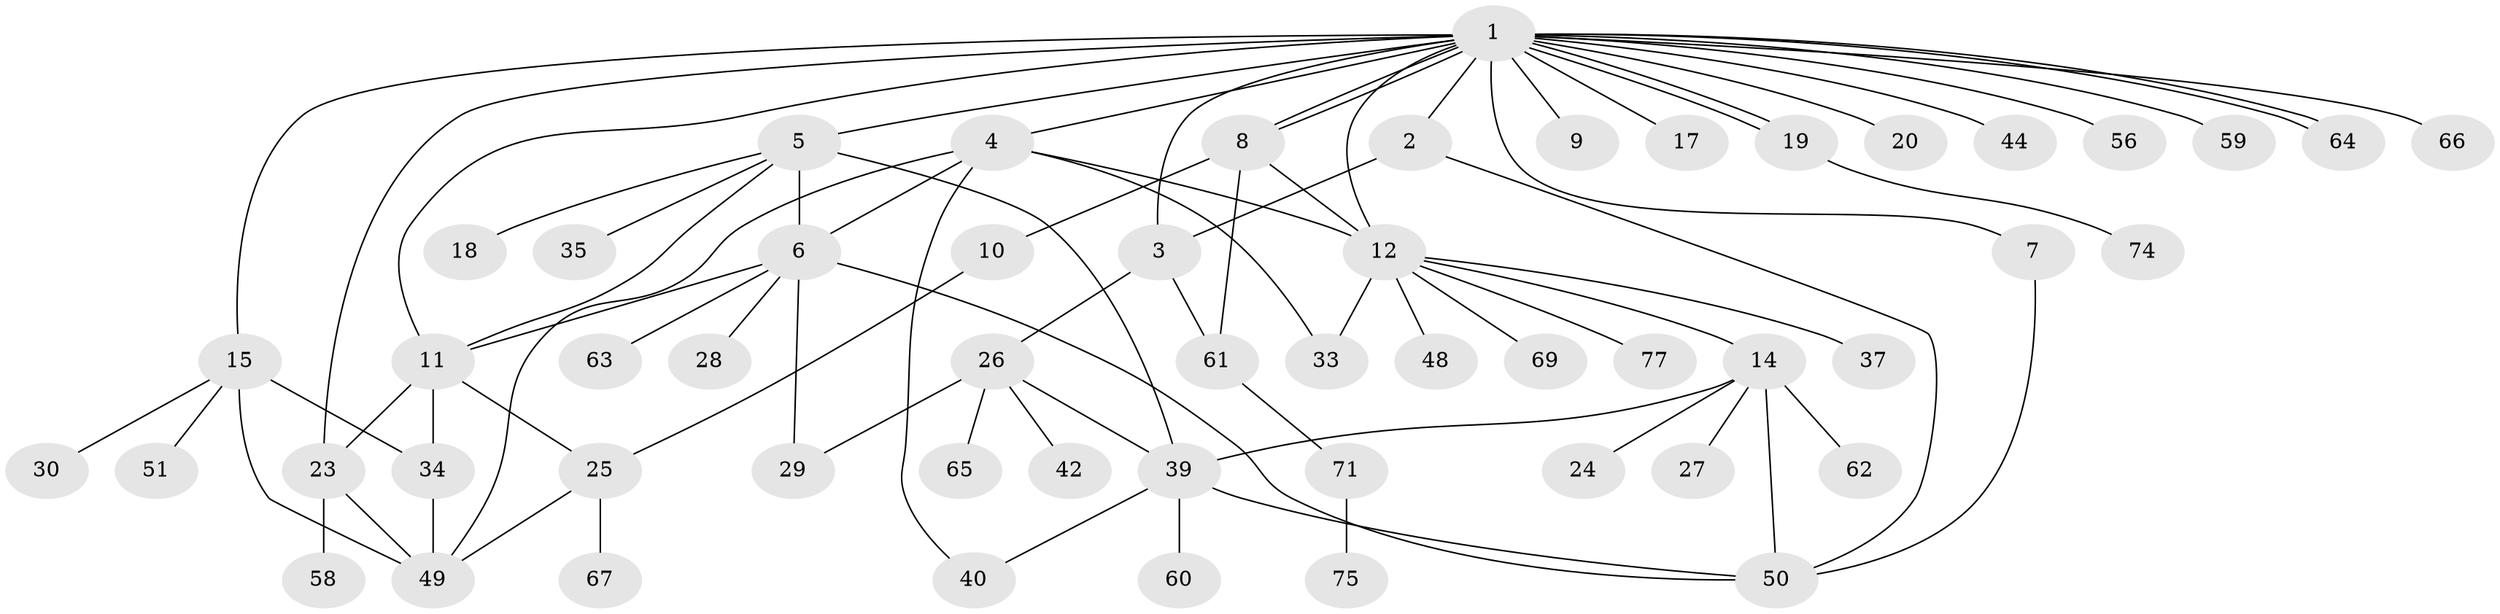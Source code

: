 // original degree distribution, {24: 0.012987012987012988, 3: 0.18181818181818182, 7: 0.03896103896103896, 6: 0.025974025974025976, 4: 0.07792207792207792, 1: 0.44155844155844154, 10: 0.012987012987012988, 5: 0.06493506493506493, 2: 0.14285714285714285}
// Generated by graph-tools (version 1.1) at 2025/11/02/27/25 16:11:14]
// undirected, 54 vertices, 79 edges
graph export_dot {
graph [start="1"]
  node [color=gray90,style=filled];
  1 [super="+41"];
  2 [super="+21"];
  3 [super="+32"];
  4 [super="+54"];
  5 [super="+31"];
  6 [super="+16"];
  7 [super="+47"];
  8 [super="+36"];
  9;
  10 [super="+22"];
  11;
  12 [super="+13"];
  14 [super="+52"];
  15;
  17;
  18;
  19;
  20 [super="+55"];
  23 [super="+43"];
  24;
  25 [super="+38"];
  26 [super="+53"];
  27;
  28;
  29 [super="+57"];
  30;
  33;
  34 [super="+68"];
  35 [super="+45"];
  37;
  39 [super="+46"];
  40;
  42;
  44;
  48;
  49 [super="+70"];
  50 [super="+76"];
  51 [super="+72"];
  56;
  58;
  59;
  60;
  61 [super="+73"];
  62;
  63;
  64;
  65;
  66;
  67;
  69;
  71;
  74;
  75;
  77;
  1 -- 2;
  1 -- 4;
  1 -- 5;
  1 -- 7;
  1 -- 8;
  1 -- 8;
  1 -- 9;
  1 -- 11;
  1 -- 15;
  1 -- 17;
  1 -- 19;
  1 -- 19;
  1 -- 20;
  1 -- 23;
  1 -- 44;
  1 -- 56;
  1 -- 59;
  1 -- 64;
  1 -- 64;
  1 -- 66;
  1 -- 12 [weight=2];
  1 -- 3;
  2 -- 3;
  2 -- 50;
  3 -- 26;
  3 -- 61;
  4 -- 6;
  4 -- 12;
  4 -- 33;
  4 -- 40;
  4 -- 49;
  5 -- 11;
  5 -- 18;
  5 -- 35;
  5 -- 39 [weight=2];
  5 -- 6;
  6 -- 28;
  6 -- 11;
  6 -- 29;
  6 -- 63;
  6 -- 50;
  7 -- 50;
  8 -- 10;
  8 -- 12 [weight=2];
  8 -- 61;
  10 -- 25;
  11 -- 25;
  11 -- 34;
  11 -- 23;
  12 -- 33;
  12 -- 37;
  12 -- 69;
  12 -- 77;
  12 -- 14;
  12 -- 48;
  14 -- 24;
  14 -- 27;
  14 -- 39;
  14 -- 50;
  14 -- 62;
  15 -- 30;
  15 -- 49;
  15 -- 51;
  15 -- 34;
  19 -- 74;
  23 -- 49 [weight=2];
  23 -- 58;
  25 -- 49;
  25 -- 67;
  26 -- 42;
  26 -- 65;
  26 -- 39;
  26 -- 29;
  34 -- 49;
  39 -- 40;
  39 -- 60;
  39 -- 50;
  61 -- 71;
  71 -- 75;
}
